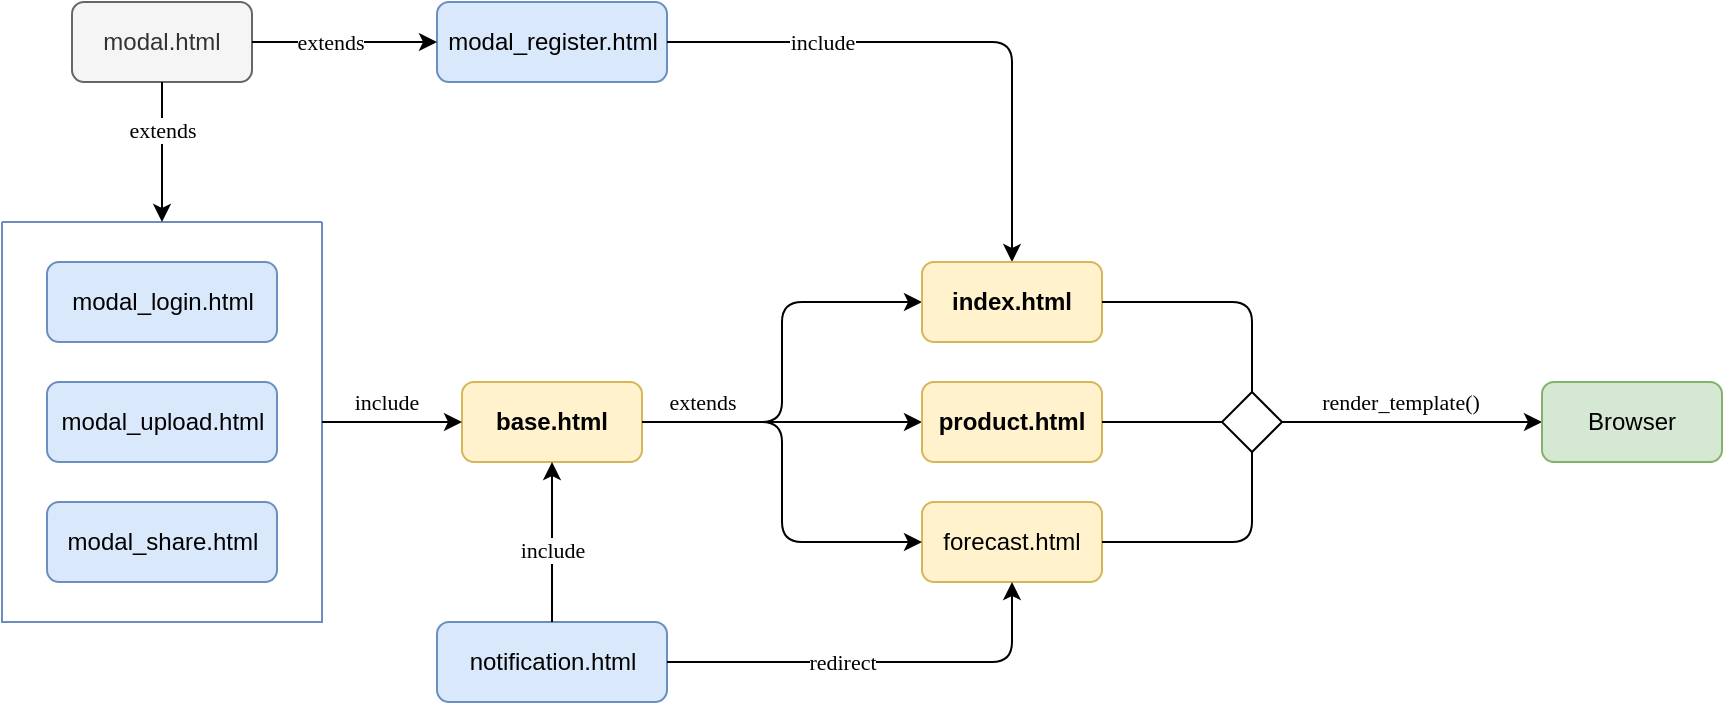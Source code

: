 <mxfile version="27.0.5">
  <diagram name="第 1 页" id="O3P1vBdsVRBMSsJRiNc_">
    <mxGraphModel dx="1188" dy="701" grid="1" gridSize="10" guides="1" tooltips="1" connect="1" arrows="1" fold="1" page="1" pageScale="1" pageWidth="1169" pageHeight="827" background="none" math="0" shadow="0">
      <root>
        <mxCell id="0" />
        <mxCell id="1" parent="0" />
        <mxCell id="_XB7vDCoRJJ4zmznVkyD-1" value="modal.html" style="rounded=1;whiteSpace=wrap;html=1;fillColor=#f5f5f5;fontColor=#333333;strokeColor=#666666;" parent="1" vertex="1">
          <mxGeometry x="225" y="250" width="90" height="40" as="geometry" />
        </mxCell>
        <mxCell id="_XB7vDCoRJJ4zmznVkyD-7" value="" style="swimlane;startSize=0;fillColor=default;strokeColor=#6c8ebf;" parent="1" vertex="1">
          <mxGeometry x="190" y="360" width="160" height="200" as="geometry">
            <mxRectangle x="440" y="320" width="50" height="40" as="alternateBounds" />
          </mxGeometry>
        </mxCell>
        <mxCell id="_XB7vDCoRJJ4zmznVkyD-12" value="modal_login.html" style="rounded=1;whiteSpace=wrap;html=1;fillColor=#dae8fc;strokeColor=#6c8ebf;" parent="_XB7vDCoRJJ4zmznVkyD-7" vertex="1">
          <mxGeometry x="22.5" y="20" width="115" height="40" as="geometry" />
        </mxCell>
        <mxCell id="_XB7vDCoRJJ4zmznVkyD-13" value="modal_upload.html" style="rounded=1;whiteSpace=wrap;html=1;fillColor=#dae8fc;strokeColor=#6c8ebf;" parent="_XB7vDCoRJJ4zmznVkyD-7" vertex="1">
          <mxGeometry x="22.5" y="80" width="115" height="40" as="geometry" />
        </mxCell>
        <mxCell id="24K-9od45FCrW-vjveQT-1" value="modal_share.html" style="rounded=1;whiteSpace=wrap;html=1;fillColor=#dae8fc;strokeColor=#6c8ebf;" parent="_XB7vDCoRJJ4zmznVkyD-7" vertex="1">
          <mxGeometry x="22.5" y="140" width="115" height="40" as="geometry" />
        </mxCell>
        <mxCell id="_XB7vDCoRJJ4zmznVkyD-8" value="" style="endArrow=classic;html=1;rounded=1;curved=0;" parent="1" source="_XB7vDCoRJJ4zmznVkyD-1" target="_XB7vDCoRJJ4zmznVkyD-7" edge="1">
          <mxGeometry width="50" height="50" relative="1" as="geometry">
            <mxPoint x="550" y="500" as="sourcePoint" />
            <mxPoint x="600" y="450" as="targetPoint" />
          </mxGeometry>
        </mxCell>
        <mxCell id="_XB7vDCoRJJ4zmznVkyD-10" value="extends" style="edgeLabel;html=1;align=center;verticalAlign=middle;resizable=0;points=[];fontFamily=Lucida Console;" parent="_XB7vDCoRJJ4zmznVkyD-8" vertex="1" connectable="0">
          <mxGeometry x="-0.229" y="-3" relative="1" as="geometry">
            <mxPoint x="3" y="-3" as="offset" />
          </mxGeometry>
        </mxCell>
        <mxCell id="_XB7vDCoRJJ4zmznVkyD-16" value="base.html" style="rounded=1;whiteSpace=wrap;html=1;fontStyle=1;fillColor=#fff2cc;strokeColor=#d6b656;" parent="1" vertex="1">
          <mxGeometry x="420" y="440" width="90" height="40" as="geometry" />
        </mxCell>
        <mxCell id="_XB7vDCoRJJ4zmznVkyD-17" value="" style="endArrow=classic;html=1;rounded=1;exitX=1;exitY=0.5;exitDx=0;exitDy=0;curved=0;" parent="1" source="_XB7vDCoRJJ4zmznVkyD-7" target="_XB7vDCoRJJ4zmznVkyD-16" edge="1">
          <mxGeometry width="50" height="50" relative="1" as="geometry">
            <mxPoint x="380" y="420" as="sourcePoint" />
            <mxPoint x="410" y="440" as="targetPoint" />
          </mxGeometry>
        </mxCell>
        <mxCell id="_XB7vDCoRJJ4zmznVkyD-18" value="include" style="edgeLabel;html=1;align=center;verticalAlign=middle;resizable=0;points=[];fontFamily=Lucida Console;" parent="_XB7vDCoRJJ4zmznVkyD-17" vertex="1" connectable="0">
          <mxGeometry x="-0.105" relative="1" as="geometry">
            <mxPoint y="-10" as="offset" />
          </mxGeometry>
        </mxCell>
        <mxCell id="_XB7vDCoRJJ4zmznVkyD-19" value="&lt;span style=&quot;font-weight: normal;&quot;&gt;forecast.html&lt;/span&gt;" style="rounded=1;whiteSpace=wrap;html=1;fontStyle=1;fillColor=#fff2cc;strokeColor=#d6b656;" parent="1" vertex="1">
          <mxGeometry x="650" y="500" width="90" height="40" as="geometry" />
        </mxCell>
        <mxCell id="_XB7vDCoRJJ4zmznVkyD-20" value="" style="endArrow=classic;html=1;rounded=1;curved=0;" parent="1" source="_XB7vDCoRJJ4zmznVkyD-16" target="o2siWDHt-5MXugR9_ysx-9" edge="1">
          <mxGeometry width="50" height="50" relative="1" as="geometry">
            <mxPoint x="360" y="490" as="sourcePoint" />
            <mxPoint x="630" y="460" as="targetPoint" />
          </mxGeometry>
        </mxCell>
        <mxCell id="_XB7vDCoRJJ4zmznVkyD-21" value="extends" style="edgeLabel;html=1;align=center;verticalAlign=middle;resizable=0;points=[];fontFamily=Lucida Console;" parent="_XB7vDCoRJJ4zmznVkyD-20" vertex="1" connectable="0">
          <mxGeometry x="-0.028" y="2" relative="1" as="geometry">
            <mxPoint x="-38" y="-8" as="offset" />
          </mxGeometry>
        </mxCell>
        <mxCell id="_XB7vDCoRJJ4zmznVkyD-23" value="" style="endArrow=classic;html=1;rounded=0;" parent="1" source="o2siWDHt-5MXugR9_ysx-16" target="o2siWDHt-5MXugR9_ysx-21" edge="1">
          <mxGeometry width="50" height="50" relative="1" as="geometry">
            <mxPoint x="830" y="459.66" as="sourcePoint" />
            <mxPoint x="960" y="460" as="targetPoint" />
          </mxGeometry>
        </mxCell>
        <mxCell id="_XB7vDCoRJJ4zmznVkyD-24" value="&lt;font&gt;render_template()&lt;/font&gt;" style="edgeLabel;html=1;align=center;verticalAlign=middle;resizable=0;points=[];fontFamily=Lucida Console;" parent="_XB7vDCoRJJ4zmznVkyD-23" vertex="1" connectable="0">
          <mxGeometry x="-0.067" y="2" relative="1" as="geometry">
            <mxPoint x="-2" y="-8" as="offset" />
          </mxGeometry>
        </mxCell>
        <mxCell id="_XB7vDCoRJJ4zmznVkyD-2" value="modal_register.html" style="rounded=1;whiteSpace=wrap;html=1;fillColor=#dae8fc;strokeColor=#6c8ebf;" parent="1" vertex="1">
          <mxGeometry x="407.5" y="250" width="115" height="40" as="geometry" />
        </mxCell>
        <mxCell id="o2siWDHt-5MXugR9_ysx-1" value="" style="endArrow=classic;html=1;rounded=1;curved=0;" edge="1" parent="1" source="_XB7vDCoRJJ4zmznVkyD-1" target="_XB7vDCoRJJ4zmznVkyD-2">
          <mxGeometry width="50" height="50" relative="1" as="geometry">
            <mxPoint x="450" y="320" as="sourcePoint" />
            <mxPoint x="450" y="390" as="targetPoint" />
          </mxGeometry>
        </mxCell>
        <mxCell id="o2siWDHt-5MXugR9_ysx-2" value="extends" style="edgeLabel;html=1;align=center;verticalAlign=middle;resizable=0;points=[];fontFamily=Lucida Console;" vertex="1" connectable="0" parent="o2siWDHt-5MXugR9_ysx-1">
          <mxGeometry x="-0.229" y="-3" relative="1" as="geometry">
            <mxPoint x="3" y="-3" as="offset" />
          </mxGeometry>
        </mxCell>
        <mxCell id="o2siWDHt-5MXugR9_ysx-4" value="" style="endArrow=classic;html=1;rounded=1;edgeStyle=orthogonalEdgeStyle;curved=0;" edge="1" parent="1" source="_XB7vDCoRJJ4zmznVkyD-2" target="o2siWDHt-5MXugR9_ysx-7">
          <mxGeometry width="50" height="50" relative="1" as="geometry">
            <mxPoint x="370" y="540" as="sourcePoint" />
            <mxPoint x="690" y="310" as="targetPoint" />
          </mxGeometry>
        </mxCell>
        <mxCell id="o2siWDHt-5MXugR9_ysx-5" value="include" style="edgeLabel;html=1;align=center;verticalAlign=middle;resizable=0;points=[];fontFamily=Lucida Console;" vertex="1" connectable="0" parent="o2siWDHt-5MXugR9_ysx-4">
          <mxGeometry x="-0.105" relative="1" as="geometry">
            <mxPoint x="-49" as="offset" />
          </mxGeometry>
        </mxCell>
        <mxCell id="o2siWDHt-5MXugR9_ysx-6" value="" style="edgeStyle=elbowEdgeStyle;elbow=horizontal;endArrow=classic;html=1;curved=0;rounded=1;endSize=6;startSize=6;" edge="1" parent="1" source="_XB7vDCoRJJ4zmznVkyD-16" target="o2siWDHt-5MXugR9_ysx-7">
          <mxGeometry width="50" height="50" relative="1" as="geometry">
            <mxPoint x="540" y="590" as="sourcePoint" />
            <mxPoint x="590" y="540" as="targetPoint" />
          </mxGeometry>
        </mxCell>
        <mxCell id="o2siWDHt-5MXugR9_ysx-7" value="&lt;span style=&quot;font-weight: 700;&quot;&gt;index.html&lt;/span&gt;" style="rounded=1;whiteSpace=wrap;html=1;fillColor=#fff2cc;strokeColor=#d6b656;" vertex="1" parent="1">
          <mxGeometry x="650" y="380" width="90" height="40" as="geometry" />
        </mxCell>
        <mxCell id="o2siWDHt-5MXugR9_ysx-9" value="product.html" style="rounded=1;whiteSpace=wrap;html=1;fillColor=#fff2cc;strokeColor=#d6b656;fontStyle=1" vertex="1" parent="1">
          <mxGeometry x="650" y="440" width="90" height="40" as="geometry" />
        </mxCell>
        <mxCell id="o2siWDHt-5MXugR9_ysx-10" value="" style="edgeStyle=elbowEdgeStyle;elbow=horizontal;endArrow=classic;html=1;curved=0;rounded=1;endSize=6;startSize=6;" edge="1" parent="1" source="_XB7vDCoRJJ4zmznVkyD-16" target="_XB7vDCoRJJ4zmznVkyD-19">
          <mxGeometry width="50" height="50" relative="1" as="geometry">
            <mxPoint x="520" y="470" as="sourcePoint" />
            <mxPoint x="580" y="570" as="targetPoint" />
          </mxGeometry>
        </mxCell>
        <mxCell id="o2siWDHt-5MXugR9_ysx-12" value="notification.html" style="rounded=1;whiteSpace=wrap;html=1;fillColor=#dae8fc;strokeColor=#6c8ebf;" vertex="1" parent="1">
          <mxGeometry x="407.5" y="560" width="115" height="40" as="geometry" />
        </mxCell>
        <mxCell id="o2siWDHt-5MXugR9_ysx-14" value="" style="endArrow=classic;html=1;rounded=1;curved=0;" edge="1" parent="1" source="o2siWDHt-5MXugR9_ysx-12" target="_XB7vDCoRJJ4zmznVkyD-16">
          <mxGeometry width="50" height="50" relative="1" as="geometry">
            <mxPoint x="400" y="550" as="sourcePoint" />
            <mxPoint x="470" y="550" as="targetPoint" />
          </mxGeometry>
        </mxCell>
        <mxCell id="o2siWDHt-5MXugR9_ysx-15" value="include" style="edgeLabel;html=1;align=center;verticalAlign=middle;resizable=0;points=[];fontFamily=Lucida Console;" vertex="1" connectable="0" parent="o2siWDHt-5MXugR9_ysx-14">
          <mxGeometry x="-0.105" relative="1" as="geometry">
            <mxPoint as="offset" />
          </mxGeometry>
        </mxCell>
        <mxCell id="o2siWDHt-5MXugR9_ysx-16" value="" style="rhombus;whiteSpace=wrap;html=1;fillColor=none;" vertex="1" parent="1">
          <mxGeometry x="800" y="445" width="30" height="30" as="geometry" />
        </mxCell>
        <mxCell id="o2siWDHt-5MXugR9_ysx-17" value="" style="endArrow=none;html=1;rounded=1;curved=0;" edge="1" parent="1" source="o2siWDHt-5MXugR9_ysx-16" target="o2siWDHt-5MXugR9_ysx-9">
          <mxGeometry width="50" height="50" relative="1" as="geometry">
            <mxPoint x="630" y="510" as="sourcePoint" />
            <mxPoint x="680" y="460" as="targetPoint" />
          </mxGeometry>
        </mxCell>
        <mxCell id="o2siWDHt-5MXugR9_ysx-18" value="" style="endArrow=none;html=1;rounded=1;edgeStyle=orthogonalEdgeStyle;exitX=0.5;exitY=1;exitDx=0;exitDy=0;entryX=1;entryY=0.5;entryDx=0;entryDy=0;curved=0;" edge="1" parent="1" source="o2siWDHt-5MXugR9_ysx-16" target="_XB7vDCoRJJ4zmznVkyD-19">
          <mxGeometry width="50" height="50" relative="1" as="geometry">
            <mxPoint x="1020" y="520" as="sourcePoint" />
            <mxPoint x="890" y="600" as="targetPoint" />
          </mxGeometry>
        </mxCell>
        <mxCell id="o2siWDHt-5MXugR9_ysx-20" value="" style="endArrow=none;html=1;rounded=1;edgeStyle=orthogonalEdgeStyle;entryX=1;entryY=0.5;entryDx=0;entryDy=0;exitX=0.5;exitY=0;exitDx=0;exitDy=0;curved=0;" edge="1" parent="1" source="o2siWDHt-5MXugR9_ysx-16" target="o2siWDHt-5MXugR9_ysx-7">
          <mxGeometry width="50" height="50" relative="1" as="geometry">
            <mxPoint x="825" y="485" as="sourcePoint" />
            <mxPoint x="750" y="530" as="targetPoint" />
          </mxGeometry>
        </mxCell>
        <mxCell id="o2siWDHt-5MXugR9_ysx-21" value="&lt;span style=&quot;font-weight: normal;&quot;&gt;Browser&lt;/span&gt;" style="rounded=1;whiteSpace=wrap;html=1;fontStyle=1;fillColor=#d5e8d4;strokeColor=#82b366;" vertex="1" parent="1">
          <mxGeometry x="960" y="440" width="90" height="40" as="geometry" />
        </mxCell>
        <mxCell id="o2siWDHt-5MXugR9_ysx-24" value="" style="endArrow=classic;html=1;rounded=1;edgeStyle=orthogonalEdgeStyle;curved=0;" edge="1" parent="1" source="o2siWDHt-5MXugR9_ysx-12" target="_XB7vDCoRJJ4zmznVkyD-19">
          <mxGeometry width="50" height="50" relative="1" as="geometry">
            <mxPoint x="533" y="280" as="sourcePoint" />
            <mxPoint x="705" y="390" as="targetPoint" />
          </mxGeometry>
        </mxCell>
        <mxCell id="o2siWDHt-5MXugR9_ysx-25" value="redirect" style="edgeLabel;html=1;align=center;verticalAlign=middle;resizable=0;points=[];fontFamily=Lucida Console;" vertex="1" connectable="0" parent="o2siWDHt-5MXugR9_ysx-24">
          <mxGeometry x="-0.105" relative="1" as="geometry">
            <mxPoint x="-8" as="offset" />
          </mxGeometry>
        </mxCell>
      </root>
    </mxGraphModel>
  </diagram>
</mxfile>
